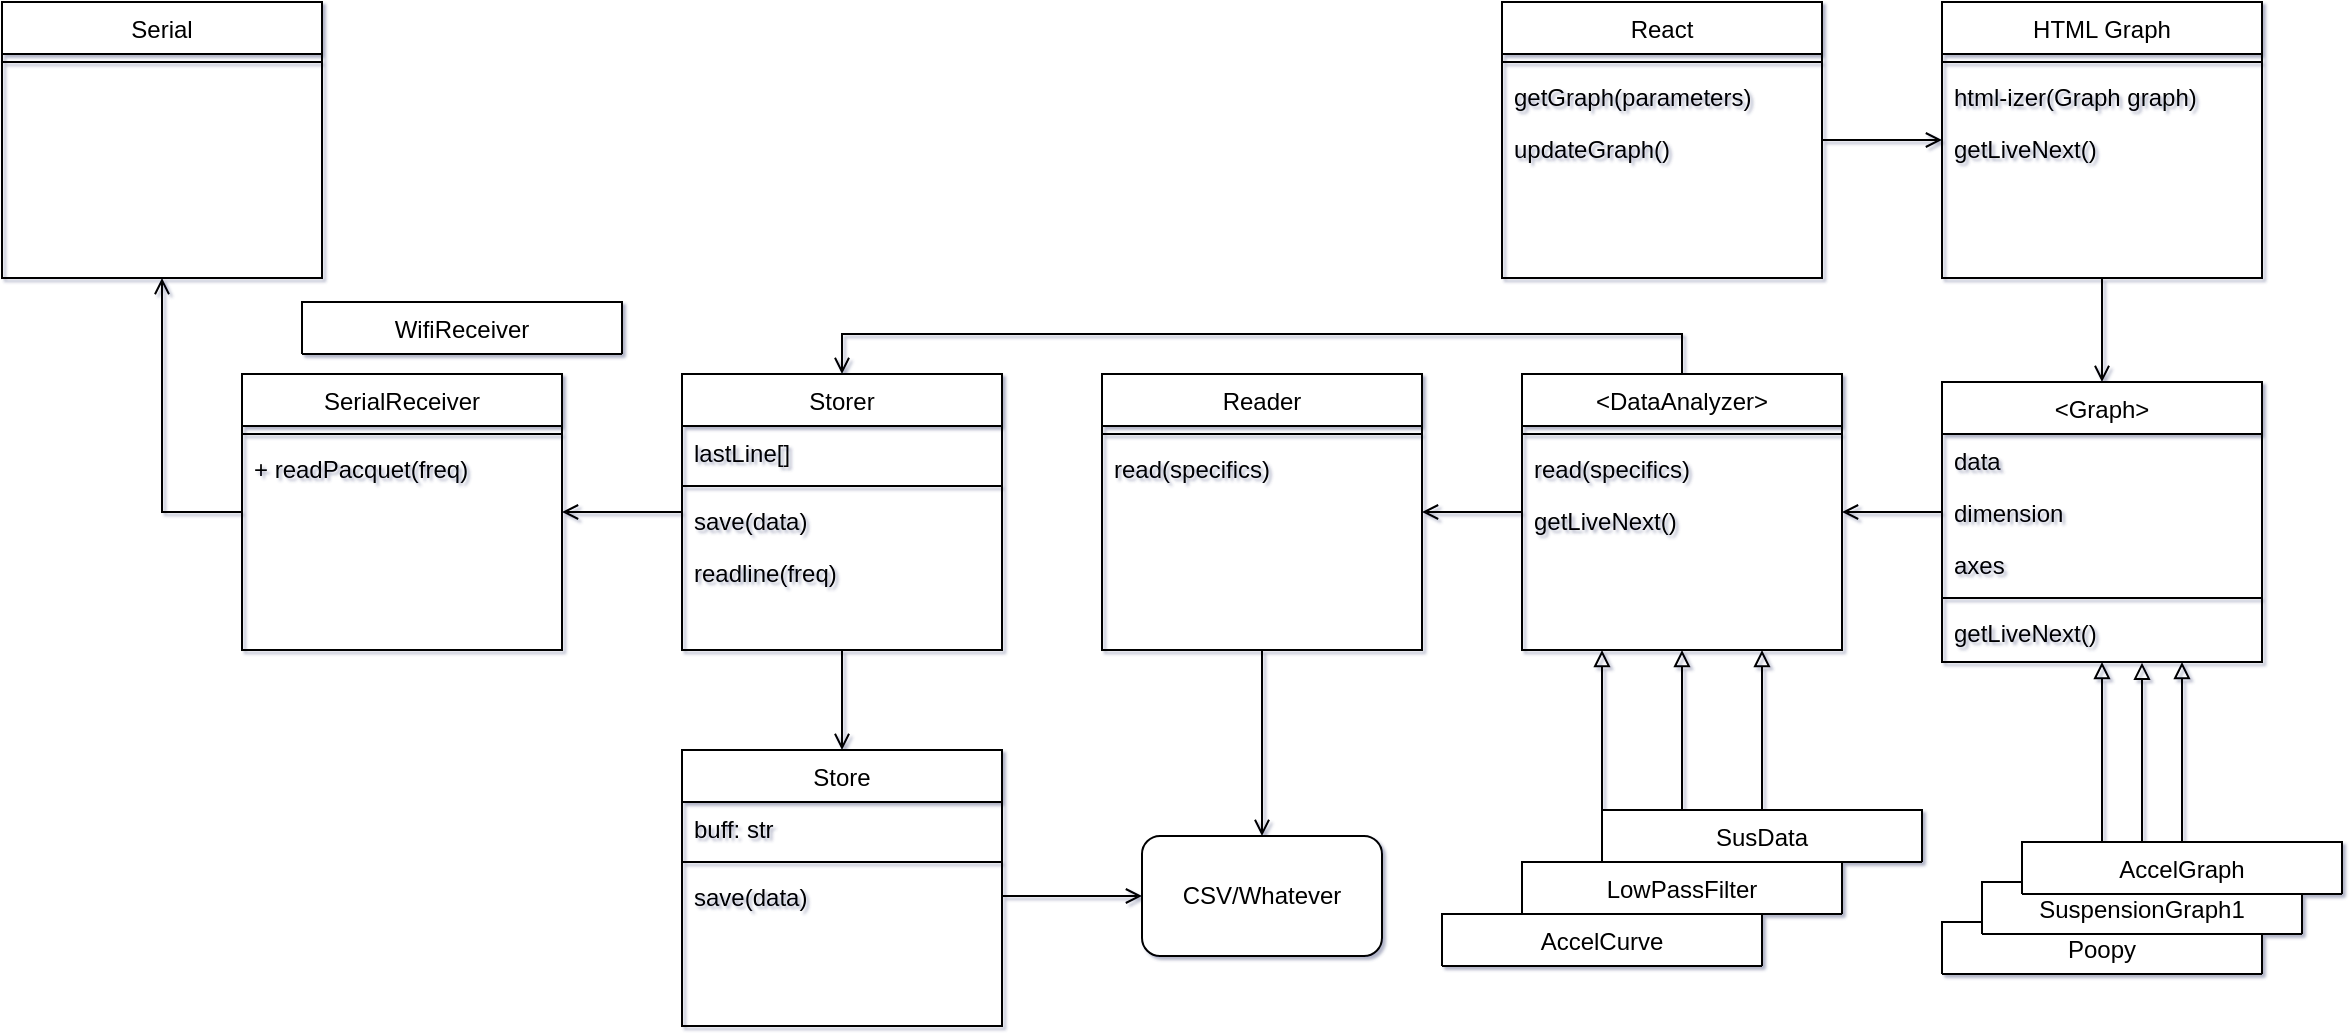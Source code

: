 <mxfile>
    <diagram id="C5RBs43oDa-KdzZeNtuy" name="Page-1">
        <mxGraphModel dx="1109" dy="820" grid="1" gridSize="10" guides="1" tooltips="1" connect="1" arrows="1" fold="1" page="1" pageScale="1" pageWidth="1169" pageHeight="827" background="none" math="0" shadow="1">
            <root>
                <mxCell id="WIyWlLk6GJQsqaUBKTNV-0"/>
                <mxCell id="WIyWlLk6GJQsqaUBKTNV-1" parent="WIyWlLk6GJQsqaUBKTNV-0"/>
                <mxCell id="zkfFHV4jXpPFQw0GAbJ--0" value="Serial" style="swimlane;fontStyle=0;align=center;verticalAlign=top;childLayout=stackLayout;horizontal=1;startSize=26;horizontalStack=0;resizeParent=1;resizeLast=0;collapsible=1;marginBottom=0;rounded=0;shadow=0;strokeWidth=1;" parent="WIyWlLk6GJQsqaUBKTNV-1" vertex="1">
                    <mxGeometry x="30" y="50" width="160" height="138" as="geometry">
                        <mxRectangle x="230" y="140" width="160" height="26" as="alternateBounds"/>
                    </mxGeometry>
                </mxCell>
                <mxCell id="zkfFHV4jXpPFQw0GAbJ--4" value="" style="line;html=1;strokeWidth=1;align=left;verticalAlign=middle;spacingTop=-1;spacingLeft=3;spacingRight=3;rotatable=0;labelPosition=right;points=[];portConstraint=eastwest;" parent="zkfFHV4jXpPFQw0GAbJ--0" vertex="1">
                    <mxGeometry y="26" width="160" height="8" as="geometry"/>
                </mxCell>
                <mxCell id="DU9ld-jW2FnQ6wdhDmQf-5" style="edgeStyle=orthogonalEdgeStyle;rounded=0;orthogonalLoop=1;jettySize=auto;html=1;exitX=0;exitY=0.5;exitDx=0;exitDy=0;entryX=0.5;entryY=1;entryDx=0;entryDy=0;endArrow=open;endFill=0;" parent="WIyWlLk6GJQsqaUBKTNV-1" source="DU9ld-jW2FnQ6wdhDmQf-3" target="zkfFHV4jXpPFQw0GAbJ--0" edge="1">
                    <mxGeometry relative="1" as="geometry"/>
                </mxCell>
                <mxCell id="DU9ld-jW2FnQ6wdhDmQf-3" value="SerialReceiver" style="swimlane;fontStyle=0;align=center;verticalAlign=top;childLayout=stackLayout;horizontal=1;startSize=26;horizontalStack=0;resizeParent=1;resizeLast=0;collapsible=1;marginBottom=0;rounded=0;shadow=0;strokeWidth=1;" parent="WIyWlLk6GJQsqaUBKTNV-1" vertex="1">
                    <mxGeometry x="150" y="236" width="160" height="138" as="geometry">
                        <mxRectangle x="230" y="140" width="160" height="26" as="alternateBounds"/>
                    </mxGeometry>
                </mxCell>
                <mxCell id="DU9ld-jW2FnQ6wdhDmQf-4" value="" style="line;html=1;strokeWidth=1;align=left;verticalAlign=middle;spacingTop=-1;spacingLeft=3;spacingRight=3;rotatable=0;labelPosition=right;points=[];portConstraint=eastwest;" parent="DU9ld-jW2FnQ6wdhDmQf-3" vertex="1">
                    <mxGeometry y="26" width="160" height="8" as="geometry"/>
                </mxCell>
                <mxCell id="DU9ld-jW2FnQ6wdhDmQf-7" value="+ readPacquet(freq)" style="text;align=left;verticalAlign=top;spacingLeft=4;spacingRight=4;overflow=hidden;rotatable=0;points=[[0,0.5],[1,0.5]];portConstraint=eastwest;" parent="DU9ld-jW2FnQ6wdhDmQf-3" vertex="1">
                    <mxGeometry y="34" width="160" height="26" as="geometry"/>
                </mxCell>
                <mxCell id="DU9ld-jW2FnQ6wdhDmQf-11" style="edgeStyle=orthogonalEdgeStyle;rounded=0;orthogonalLoop=1;jettySize=auto;html=1;exitX=0;exitY=0.5;exitDx=0;exitDy=0;entryX=1;entryY=0.5;entryDx=0;entryDy=0;endArrow=open;endFill=0;" parent="WIyWlLk6GJQsqaUBKTNV-1" source="DU9ld-jW2FnQ6wdhDmQf-8" target="DU9ld-jW2FnQ6wdhDmQf-3" edge="1">
                    <mxGeometry relative="1" as="geometry"/>
                </mxCell>
                <mxCell id="DU9ld-jW2FnQ6wdhDmQf-17" style="edgeStyle=orthogonalEdgeStyle;rounded=0;orthogonalLoop=1;jettySize=auto;html=1;exitX=0.5;exitY=1;exitDx=0;exitDy=0;entryX=0.5;entryY=0;entryDx=0;entryDy=0;endArrow=open;endFill=0;" parent="WIyWlLk6GJQsqaUBKTNV-1" source="DU9ld-jW2FnQ6wdhDmQf-8" target="DU9ld-jW2FnQ6wdhDmQf-12" edge="1">
                    <mxGeometry relative="1" as="geometry"/>
                </mxCell>
                <mxCell id="DU9ld-jW2FnQ6wdhDmQf-8" value="Storer" style="swimlane;fontStyle=0;align=center;verticalAlign=top;childLayout=stackLayout;horizontal=1;startSize=26;horizontalStack=0;resizeParent=1;resizeLast=0;collapsible=1;marginBottom=0;rounded=0;shadow=0;strokeWidth=1;" parent="WIyWlLk6GJQsqaUBKTNV-1" vertex="1">
                    <mxGeometry x="370" y="236" width="160" height="138" as="geometry">
                        <mxRectangle x="230" y="140" width="160" height="26" as="alternateBounds"/>
                    </mxGeometry>
                </mxCell>
                <mxCell id="DU9ld-jW2FnQ6wdhDmQf-10" value="lastLine[]" style="text;align=left;verticalAlign=top;spacingLeft=4;spacingRight=4;overflow=hidden;rotatable=0;points=[[0,0.5],[1,0.5]];portConstraint=eastwest;" parent="DU9ld-jW2FnQ6wdhDmQf-8" vertex="1">
                    <mxGeometry y="26" width="160" height="26" as="geometry"/>
                </mxCell>
                <mxCell id="DU9ld-jW2FnQ6wdhDmQf-9" value="" style="line;html=1;strokeWidth=1;align=left;verticalAlign=middle;spacingTop=-1;spacingLeft=3;spacingRight=3;rotatable=0;labelPosition=right;points=[];portConstraint=eastwest;" parent="DU9ld-jW2FnQ6wdhDmQf-8" vertex="1">
                    <mxGeometry y="52" width="160" height="8" as="geometry"/>
                </mxCell>
                <mxCell id="DU9ld-jW2FnQ6wdhDmQf-14" value="save(data)" style="text;align=left;verticalAlign=top;spacingLeft=4;spacingRight=4;overflow=hidden;rotatable=0;points=[[0,0.5],[1,0.5]];portConstraint=eastwest;" parent="DU9ld-jW2FnQ6wdhDmQf-8" vertex="1">
                    <mxGeometry y="60" width="160" height="26" as="geometry"/>
                </mxCell>
                <mxCell id="DU9ld-jW2FnQ6wdhDmQf-18" value="readline(freq)" style="text;align=left;verticalAlign=top;spacingLeft=4;spacingRight=4;overflow=hidden;rotatable=0;points=[[0,0.5],[1,0.5]];portConstraint=eastwest;" parent="DU9ld-jW2FnQ6wdhDmQf-8" vertex="1">
                    <mxGeometry y="86" width="160" height="26" as="geometry"/>
                </mxCell>
                <mxCell id="DU9ld-jW2FnQ6wdhDmQf-12" value="Store" style="swimlane;fontStyle=0;align=center;verticalAlign=top;childLayout=stackLayout;horizontal=1;startSize=26;horizontalStack=0;resizeParent=1;resizeLast=0;collapsible=1;marginBottom=0;rounded=0;shadow=0;strokeWidth=1;" parent="WIyWlLk6GJQsqaUBKTNV-1" vertex="1">
                    <mxGeometry x="370" y="424" width="160" height="138" as="geometry">
                        <mxRectangle x="230" y="140" width="160" height="26" as="alternateBounds"/>
                    </mxGeometry>
                </mxCell>
                <mxCell id="DU9ld-jW2FnQ6wdhDmQf-15" value="buff: str" style="text;align=left;verticalAlign=top;spacingLeft=4;spacingRight=4;overflow=hidden;rotatable=0;points=[[0,0.5],[1,0.5]];portConstraint=eastwest;" parent="DU9ld-jW2FnQ6wdhDmQf-12" vertex="1">
                    <mxGeometry y="26" width="160" height="26" as="geometry"/>
                </mxCell>
                <mxCell id="DU9ld-jW2FnQ6wdhDmQf-13" value="" style="line;html=1;strokeWidth=1;align=left;verticalAlign=middle;spacingTop=-1;spacingLeft=3;spacingRight=3;rotatable=0;labelPosition=right;points=[];portConstraint=eastwest;" parent="DU9ld-jW2FnQ6wdhDmQf-12" vertex="1">
                    <mxGeometry y="52" width="160" height="8" as="geometry"/>
                </mxCell>
                <mxCell id="DU9ld-jW2FnQ6wdhDmQf-16" value="save(data)" style="text;align=left;verticalAlign=top;spacingLeft=4;spacingRight=4;overflow=hidden;rotatable=0;points=[[0,0.5],[1,0.5]];portConstraint=eastwest;" parent="DU9ld-jW2FnQ6wdhDmQf-12" vertex="1">
                    <mxGeometry y="60" width="160" height="26" as="geometry"/>
                </mxCell>
                <mxCell id="DU9ld-jW2FnQ6wdhDmQf-19" value="CSV/Whatever" style="rounded=1;whiteSpace=wrap;html=1;" parent="WIyWlLk6GJQsqaUBKTNV-1" vertex="1">
                    <mxGeometry x="600" y="467" width="120" height="60" as="geometry"/>
                </mxCell>
                <mxCell id="yQUXTbxbRLl8RpDcg6P7-35" style="edgeStyle=orthogonalEdgeStyle;rounded=0;orthogonalLoop=1;jettySize=auto;html=1;exitX=0.5;exitY=1;exitDx=0;exitDy=0;entryX=0.5;entryY=0;entryDx=0;entryDy=0;startArrow=none;startFill=0;endArrow=open;endFill=0;" parent="WIyWlLk6GJQsqaUBKTNV-1" source="DU9ld-jW2FnQ6wdhDmQf-21" target="DU9ld-jW2FnQ6wdhDmQf-19" edge="1">
                    <mxGeometry relative="1" as="geometry"/>
                </mxCell>
                <mxCell id="DU9ld-jW2FnQ6wdhDmQf-21" value="Reader" style="swimlane;fontStyle=0;align=center;verticalAlign=top;childLayout=stackLayout;horizontal=1;startSize=26;horizontalStack=0;resizeParent=1;resizeLast=0;collapsible=1;marginBottom=0;rounded=0;shadow=0;strokeWidth=1;" parent="WIyWlLk6GJQsqaUBKTNV-1" vertex="1">
                    <mxGeometry x="580" y="236" width="160" height="138" as="geometry">
                        <mxRectangle x="230" y="140" width="160" height="26" as="alternateBounds"/>
                    </mxGeometry>
                </mxCell>
                <mxCell id="DU9ld-jW2FnQ6wdhDmQf-23" value="" style="line;html=1;strokeWidth=1;align=left;verticalAlign=middle;spacingTop=-1;spacingLeft=3;spacingRight=3;rotatable=0;labelPosition=right;points=[];portConstraint=eastwest;" parent="DU9ld-jW2FnQ6wdhDmQf-21" vertex="1">
                    <mxGeometry y="26" width="160" height="8" as="geometry"/>
                </mxCell>
                <mxCell id="DU9ld-jW2FnQ6wdhDmQf-24" value="read(specifics)" style="text;align=left;verticalAlign=top;spacingLeft=4;spacingRight=4;overflow=hidden;rotatable=0;points=[[0,0.5],[1,0.5]];portConstraint=eastwest;" parent="DU9ld-jW2FnQ6wdhDmQf-21" vertex="1">
                    <mxGeometry y="34" width="160" height="26" as="geometry"/>
                </mxCell>
                <mxCell id="DU9ld-jW2FnQ6wdhDmQf-32" style="edgeStyle=orthogonalEdgeStyle;rounded=0;orthogonalLoop=1;jettySize=auto;html=1;entryX=0;entryY=0.5;entryDx=0;entryDy=0;endArrow=open;endFill=0;" parent="WIyWlLk6GJQsqaUBKTNV-1" source="DU9ld-jW2FnQ6wdhDmQf-26" target="DU9ld-jW2FnQ6wdhDmQf-30" edge="1">
                    <mxGeometry relative="1" as="geometry"/>
                </mxCell>
                <mxCell id="DU9ld-jW2FnQ6wdhDmQf-26" value="React" style="swimlane;fontStyle=0;align=center;verticalAlign=top;childLayout=stackLayout;horizontal=1;startSize=26;horizontalStack=0;resizeParent=1;resizeLast=0;collapsible=1;marginBottom=0;rounded=0;shadow=0;strokeWidth=1;" parent="WIyWlLk6GJQsqaUBKTNV-1" vertex="1">
                    <mxGeometry x="780" y="50" width="160" height="138" as="geometry">
                        <mxRectangle x="230" y="140" width="160" height="26" as="alternateBounds"/>
                    </mxGeometry>
                </mxCell>
                <mxCell id="DU9ld-jW2FnQ6wdhDmQf-27" value="" style="line;html=1;strokeWidth=1;align=left;verticalAlign=middle;spacingTop=-1;spacingLeft=3;spacingRight=3;rotatable=0;labelPosition=right;points=[];portConstraint=eastwest;" parent="DU9ld-jW2FnQ6wdhDmQf-26" vertex="1">
                    <mxGeometry y="26" width="160" height="8" as="geometry"/>
                </mxCell>
                <mxCell id="DU9ld-jW2FnQ6wdhDmQf-43" value="getGraph(parameters)" style="text;align=left;verticalAlign=top;spacingLeft=4;spacingRight=4;overflow=hidden;rotatable=0;points=[[0,0.5],[1,0.5]];portConstraint=eastwest;" parent="DU9ld-jW2FnQ6wdhDmQf-26" vertex="1">
                    <mxGeometry y="34" width="160" height="26" as="geometry"/>
                </mxCell>
                <mxCell id="DU9ld-jW2FnQ6wdhDmQf-61" value="updateGraph()" style="text;align=left;verticalAlign=top;spacingLeft=4;spacingRight=4;overflow=hidden;rotatable=0;points=[[0,0.5],[1,0.5]];portConstraint=eastwest;" parent="DU9ld-jW2FnQ6wdhDmQf-26" vertex="1">
                    <mxGeometry y="60" width="160" height="26" as="geometry"/>
                </mxCell>
                <mxCell id="DU9ld-jW2FnQ6wdhDmQf-36" style="edgeStyle=orthogonalEdgeStyle;rounded=0;orthogonalLoop=1;jettySize=auto;html=1;exitX=0.5;exitY=1;exitDx=0;exitDy=0;entryX=0.5;entryY=0;entryDx=0;entryDy=0;endArrow=open;endFill=0;" parent="WIyWlLk6GJQsqaUBKTNV-1" source="DU9ld-jW2FnQ6wdhDmQf-30" target="DU9ld-jW2FnQ6wdhDmQf-34" edge="1">
                    <mxGeometry relative="1" as="geometry"/>
                </mxCell>
                <mxCell id="DU9ld-jW2FnQ6wdhDmQf-30" value="HTML Graph" style="swimlane;fontStyle=0;align=center;verticalAlign=top;childLayout=stackLayout;horizontal=1;startSize=26;horizontalStack=0;resizeParent=1;resizeLast=0;collapsible=1;marginBottom=0;rounded=0;shadow=0;strokeWidth=1;" parent="WIyWlLk6GJQsqaUBKTNV-1" vertex="1">
                    <mxGeometry x="1000" y="50" width="160" height="138" as="geometry">
                        <mxRectangle x="230" y="140" width="160" height="26" as="alternateBounds"/>
                    </mxGeometry>
                </mxCell>
                <mxCell id="DU9ld-jW2FnQ6wdhDmQf-31" value="" style="line;html=1;strokeWidth=1;align=left;verticalAlign=middle;spacingTop=-1;spacingLeft=3;spacingRight=3;rotatable=0;labelPosition=right;points=[];portConstraint=eastwest;" parent="DU9ld-jW2FnQ6wdhDmQf-30" vertex="1">
                    <mxGeometry y="26" width="160" height="8" as="geometry"/>
                </mxCell>
                <mxCell id="DU9ld-jW2FnQ6wdhDmQf-33" value="html-izer(Graph graph)" style="text;align=left;verticalAlign=top;spacingLeft=4;spacingRight=4;overflow=hidden;rotatable=0;points=[[0,0.5],[1,0.5]];portConstraint=eastwest;" parent="DU9ld-jW2FnQ6wdhDmQf-30" vertex="1">
                    <mxGeometry y="34" width="160" height="26" as="geometry"/>
                </mxCell>
                <mxCell id="DU9ld-jW2FnQ6wdhDmQf-62" value="getLiveNext()" style="text;align=left;verticalAlign=top;spacingLeft=4;spacingRight=4;overflow=hidden;rotatable=0;points=[[0,0.5],[1,0.5]];portConstraint=eastwest;" parent="DU9ld-jW2FnQ6wdhDmQf-30" vertex="1">
                    <mxGeometry y="60" width="160" height="26" as="geometry"/>
                </mxCell>
                <mxCell id="DU9ld-jW2FnQ6wdhDmQf-34" value="&lt;Graph&gt;" style="swimlane;fontStyle=0;align=center;verticalAlign=top;childLayout=stackLayout;horizontal=1;startSize=26;horizontalStack=0;resizeParent=1;resizeLast=0;collapsible=1;marginBottom=0;rounded=0;shadow=0;strokeWidth=1;" parent="WIyWlLk6GJQsqaUBKTNV-1" vertex="1">
                    <mxGeometry x="1000" y="240" width="160" height="140" as="geometry">
                        <mxRectangle x="230" y="140" width="160" height="26" as="alternateBounds"/>
                    </mxGeometry>
                </mxCell>
                <mxCell id="DU9ld-jW2FnQ6wdhDmQf-37" value="data" style="text;align=left;verticalAlign=top;spacingLeft=4;spacingRight=4;overflow=hidden;rotatable=0;points=[[0,0.5],[1,0.5]];portConstraint=eastwest;" parent="DU9ld-jW2FnQ6wdhDmQf-34" vertex="1">
                    <mxGeometry y="26" width="160" height="26" as="geometry"/>
                </mxCell>
                <mxCell id="DU9ld-jW2FnQ6wdhDmQf-38" value="dimension" style="text;align=left;verticalAlign=top;spacingLeft=4;spacingRight=4;overflow=hidden;rotatable=0;points=[[0,0.5],[1,0.5]];portConstraint=eastwest;" parent="DU9ld-jW2FnQ6wdhDmQf-34" vertex="1">
                    <mxGeometry y="52" width="160" height="26" as="geometry"/>
                </mxCell>
                <mxCell id="DU9ld-jW2FnQ6wdhDmQf-39" value="axes" style="text;align=left;verticalAlign=top;spacingLeft=4;spacingRight=4;overflow=hidden;rotatable=0;points=[[0,0.5],[1,0.5]];portConstraint=eastwest;" parent="DU9ld-jW2FnQ6wdhDmQf-34" vertex="1">
                    <mxGeometry y="78" width="160" height="26" as="geometry"/>
                </mxCell>
                <mxCell id="DU9ld-jW2FnQ6wdhDmQf-35" value="" style="line;html=1;strokeWidth=1;align=left;verticalAlign=middle;spacingTop=-1;spacingLeft=3;spacingRight=3;rotatable=0;labelPosition=right;points=[];portConstraint=eastwest;" parent="DU9ld-jW2FnQ6wdhDmQf-34" vertex="1">
                    <mxGeometry y="104" width="160" height="8" as="geometry"/>
                </mxCell>
                <mxCell id="DU9ld-jW2FnQ6wdhDmQf-63" value="getLiveNext()" style="text;align=left;verticalAlign=top;spacingLeft=4;spacingRight=4;overflow=hidden;rotatable=0;points=[[0,0.5],[1,0.5]];portConstraint=eastwest;" parent="DU9ld-jW2FnQ6wdhDmQf-34" vertex="1">
                    <mxGeometry y="112" width="160" height="26" as="geometry"/>
                </mxCell>
                <mxCell id="DU9ld-jW2FnQ6wdhDmQf-52" style="edgeStyle=orthogonalEdgeStyle;rounded=0;orthogonalLoop=1;jettySize=auto;html=1;entryX=0.5;entryY=1;entryDx=0;entryDy=0;endArrow=block;endFill=0;" parent="WIyWlLk6GJQsqaUBKTNV-1" source="DU9ld-jW2FnQ6wdhDmQf-44" target="DU9ld-jW2FnQ6wdhDmQf-34" edge="1">
                    <mxGeometry relative="1" as="geometry"/>
                </mxCell>
                <mxCell id="DU9ld-jW2FnQ6wdhDmQf-44" value="Poopy" style="swimlane;fontStyle=0;align=center;verticalAlign=top;childLayout=stackLayout;horizontal=1;startSize=26;horizontalStack=0;resizeParent=1;resizeLast=0;collapsible=1;marginBottom=0;rounded=0;shadow=0;strokeWidth=1;" parent="WIyWlLk6GJQsqaUBKTNV-1" vertex="1" collapsed="1">
                    <mxGeometry x="1000" y="510" width="160" height="26" as="geometry">
                        <mxRectangle x="840" y="510" width="160" height="130" as="alternateBounds"/>
                    </mxGeometry>
                </mxCell>
                <mxCell id="DU9ld-jW2FnQ6wdhDmQf-45" value="" style="line;html=1;strokeWidth=1;align=left;verticalAlign=middle;spacingTop=-1;spacingLeft=3;spacingRight=3;rotatable=0;labelPosition=right;points=[];portConstraint=eastwest;" parent="DU9ld-jW2FnQ6wdhDmQf-44" vertex="1">
                    <mxGeometry y="26" width="160" height="8" as="geometry"/>
                </mxCell>
                <mxCell id="DU9ld-jW2FnQ6wdhDmQf-53" style="edgeStyle=orthogonalEdgeStyle;rounded=0;orthogonalLoop=1;jettySize=auto;html=1;endArrow=block;endFill=0;entryX=0.625;entryY=1.09;entryDx=0;entryDy=0;entryPerimeter=0;" parent="WIyWlLk6GJQsqaUBKTNV-1" source="DU9ld-jW2FnQ6wdhDmQf-47" target="DU9ld-jW2FnQ6wdhDmQf-63" edge="1">
                    <mxGeometry relative="1" as="geometry">
                        <mxPoint x="1100" y="390" as="targetPoint"/>
                        <Array as="points">
                            <mxPoint x="1100" y="410"/>
                            <mxPoint x="1100" y="410"/>
                        </Array>
                    </mxGeometry>
                </mxCell>
                <mxCell id="DU9ld-jW2FnQ6wdhDmQf-47" value="SuspensionGraph1" style="swimlane;fontStyle=0;align=center;verticalAlign=top;childLayout=stackLayout;horizontal=1;startSize=26;horizontalStack=0;resizeParent=1;resizeLast=0;collapsible=1;marginBottom=0;rounded=0;shadow=0;strokeWidth=1;" parent="WIyWlLk6GJQsqaUBKTNV-1" vertex="1" collapsed="1">
                    <mxGeometry x="1020" y="490" width="160" height="26" as="geometry">
                        <mxRectangle x="860" y="490" width="160" height="138" as="alternateBounds"/>
                    </mxGeometry>
                </mxCell>
                <mxCell id="DU9ld-jW2FnQ6wdhDmQf-48" value="" style="line;html=1;strokeWidth=1;align=left;verticalAlign=middle;spacingTop=-1;spacingLeft=3;spacingRight=3;rotatable=0;labelPosition=right;points=[];portConstraint=eastwest;" parent="DU9ld-jW2FnQ6wdhDmQf-47" vertex="1">
                    <mxGeometry y="26" width="160" height="8" as="geometry"/>
                </mxCell>
                <mxCell id="DU9ld-jW2FnQ6wdhDmQf-54" style="edgeStyle=orthogonalEdgeStyle;rounded=0;orthogonalLoop=1;jettySize=auto;html=1;entryX=0.75;entryY=1;entryDx=0;entryDy=0;endArrow=block;endFill=0;" parent="WIyWlLk6GJQsqaUBKTNV-1" source="DU9ld-jW2FnQ6wdhDmQf-50" target="DU9ld-jW2FnQ6wdhDmQf-34" edge="1">
                    <mxGeometry relative="1" as="geometry"/>
                </mxCell>
                <mxCell id="DU9ld-jW2FnQ6wdhDmQf-50" value="AccelGraph" style="swimlane;fontStyle=0;align=center;verticalAlign=top;childLayout=stackLayout;horizontal=1;startSize=26;horizontalStack=0;resizeParent=1;resizeLast=0;collapsible=1;marginBottom=0;rounded=0;shadow=0;strokeWidth=1;" parent="WIyWlLk6GJQsqaUBKTNV-1" vertex="1" collapsed="1">
                    <mxGeometry x="1040" y="470" width="160" height="26" as="geometry">
                        <mxRectangle x="880" y="470" width="160" height="138" as="alternateBounds"/>
                    </mxGeometry>
                </mxCell>
                <mxCell id="DU9ld-jW2FnQ6wdhDmQf-51" value="" style="line;html=1;strokeWidth=1;align=left;verticalAlign=middle;spacingTop=-1;spacingLeft=3;spacingRight=3;rotatable=0;labelPosition=right;points=[];portConstraint=eastwest;" parent="DU9ld-jW2FnQ6wdhDmQf-50" vertex="1">
                    <mxGeometry y="26" width="160" height="8" as="geometry"/>
                </mxCell>
                <mxCell id="DU9ld-jW2FnQ6wdhDmQf-64" value="WifiReceiver" style="swimlane;fontStyle=0;align=center;verticalAlign=top;childLayout=stackLayout;horizontal=1;startSize=26;horizontalStack=0;resizeParent=1;resizeLast=0;collapsible=1;marginBottom=0;rounded=0;shadow=0;strokeWidth=1;" parent="WIyWlLk6GJQsqaUBKTNV-1" vertex="1" collapsed="1">
                    <mxGeometry x="180" y="200" width="160" height="26" as="geometry">
                        <mxRectangle x="170" y="200" width="160" height="138" as="alternateBounds"/>
                    </mxGeometry>
                </mxCell>
                <mxCell id="DU9ld-jW2FnQ6wdhDmQf-65" value="" style="line;html=1;strokeWidth=1;align=left;verticalAlign=middle;spacingTop=-1;spacingLeft=3;spacingRight=3;rotatable=0;labelPosition=right;points=[];portConstraint=eastwest;" parent="DU9ld-jW2FnQ6wdhDmQf-64" vertex="1">
                    <mxGeometry y="26" width="160" height="8" as="geometry"/>
                </mxCell>
                <mxCell id="DU9ld-jW2FnQ6wdhDmQf-66" value="+ receivePacket()" style="text;align=left;verticalAlign=top;spacingLeft=4;spacingRight=4;overflow=hidden;rotatable=0;points=[[0,0.5],[1,0.5]];portConstraint=eastwest;" parent="DU9ld-jW2FnQ6wdhDmQf-64" vertex="1">
                    <mxGeometry y="34" width="160" height="26" as="geometry"/>
                </mxCell>
                <mxCell id="yQUXTbxbRLl8RpDcg6P7-37" style="edgeStyle=orthogonalEdgeStyle;rounded=0;orthogonalLoop=1;jettySize=auto;html=1;exitX=0;exitY=0.5;exitDx=0;exitDy=0;entryX=1;entryY=0.5;entryDx=0;entryDy=0;startArrow=none;startFill=0;endArrow=open;endFill=0;" parent="WIyWlLk6GJQsqaUBKTNV-1" source="yQUXTbxbRLl8RpDcg6P7-0" target="DU9ld-jW2FnQ6wdhDmQf-21" edge="1">
                    <mxGeometry relative="1" as="geometry"/>
                </mxCell>
                <mxCell id="yQUXTbxbRLl8RpDcg6P7-45" style="edgeStyle=orthogonalEdgeStyle;rounded=0;orthogonalLoop=1;jettySize=auto;html=1;exitX=0.5;exitY=0;exitDx=0;exitDy=0;entryX=0.5;entryY=0;entryDx=0;entryDy=0;startArrow=none;startFill=0;endArrow=open;endFill=0;" parent="WIyWlLk6GJQsqaUBKTNV-1" source="yQUXTbxbRLl8RpDcg6P7-0" target="DU9ld-jW2FnQ6wdhDmQf-8" edge="1">
                    <mxGeometry relative="1" as="geometry"/>
                </mxCell>
                <mxCell id="yQUXTbxbRLl8RpDcg6P7-0" value="&lt;DataAnalyzer&gt;" style="swimlane;fontStyle=0;align=center;verticalAlign=top;childLayout=stackLayout;horizontal=1;startSize=26;horizontalStack=0;resizeParent=1;resizeLast=0;collapsible=1;marginBottom=0;rounded=0;shadow=0;strokeWidth=1;" parent="WIyWlLk6GJQsqaUBKTNV-1" vertex="1">
                    <mxGeometry x="790" y="236" width="160" height="138" as="geometry">
                        <mxRectangle x="230" y="140" width="160" height="26" as="alternateBounds"/>
                    </mxGeometry>
                </mxCell>
                <mxCell id="yQUXTbxbRLl8RpDcg6P7-1" value="" style="line;html=1;strokeWidth=1;align=left;verticalAlign=middle;spacingTop=-1;spacingLeft=3;spacingRight=3;rotatable=0;labelPosition=right;points=[];portConstraint=eastwest;" parent="yQUXTbxbRLl8RpDcg6P7-0" vertex="1">
                    <mxGeometry y="26" width="160" height="8" as="geometry"/>
                </mxCell>
                <mxCell id="yQUXTbxbRLl8RpDcg6P7-43" value="read(specifics)" style="text;align=left;verticalAlign=top;spacingLeft=4;spacingRight=4;overflow=hidden;rotatable=0;points=[[0,0.5],[1,0.5]];portConstraint=eastwest;" parent="yQUXTbxbRLl8RpDcg6P7-0" vertex="1">
                    <mxGeometry y="34" width="160" height="26" as="geometry"/>
                </mxCell>
                <mxCell id="yQUXTbxbRLl8RpDcg6P7-44" value="getLiveNext()" style="text;align=left;verticalAlign=top;spacingLeft=4;spacingRight=4;overflow=hidden;rotatable=0;points=[[0,0.5],[1,0.5]];portConstraint=eastwest;" parent="yQUXTbxbRLl8RpDcg6P7-0" vertex="1">
                    <mxGeometry y="60" width="160" height="26" as="geometry"/>
                </mxCell>
                <mxCell id="yQUXTbxbRLl8RpDcg6P7-19" style="edgeStyle=orthogonalEdgeStyle;rounded=0;orthogonalLoop=1;jettySize=auto;html=1;exitX=0.5;exitY=0;exitDx=0;exitDy=0;startArrow=none;startFill=0;endArrow=block;endFill=0;entryX=0.5;entryY=1;entryDx=0;entryDy=0;" parent="WIyWlLk6GJQsqaUBKTNV-1" source="yQUXTbxbRLl8RpDcg6P7-20" target="yQUXTbxbRLl8RpDcg6P7-0" edge="1">
                    <mxGeometry relative="1" as="geometry">
                        <mxPoint x="720.176" y="380" as="targetPoint"/>
                    </mxGeometry>
                </mxCell>
                <mxCell id="yQUXTbxbRLl8RpDcg6P7-30" style="edgeStyle=orthogonalEdgeStyle;rounded=0;orthogonalLoop=1;jettySize=auto;html=1;entryX=0.25;entryY=1;entryDx=0;entryDy=0;startArrow=none;startFill=0;endArrow=block;endFill=0;" parent="WIyWlLk6GJQsqaUBKTNV-1" source="yQUXTbxbRLl8RpDcg6P7-16" target="yQUXTbxbRLl8RpDcg6P7-0" edge="1">
                    <mxGeometry relative="1" as="geometry"/>
                </mxCell>
                <mxCell id="yQUXTbxbRLl8RpDcg6P7-16" value="AccelCurve" style="swimlane;fontStyle=0;align=center;verticalAlign=top;childLayout=stackLayout;horizontal=1;startSize=26;horizontalStack=0;resizeParent=1;resizeLast=0;collapsible=1;marginBottom=0;rounded=0;shadow=0;strokeWidth=1;" parent="WIyWlLk6GJQsqaUBKTNV-1" vertex="1" collapsed="1">
                    <mxGeometry x="750" y="506" width="160" height="26" as="geometry">
                        <mxRectangle x="880" y="470" width="160" height="138" as="alternateBounds"/>
                    </mxGeometry>
                </mxCell>
                <mxCell id="yQUXTbxbRLl8RpDcg6P7-17" value="" style="line;html=1;strokeWidth=1;align=left;verticalAlign=middle;spacingTop=-1;spacingLeft=3;spacingRight=3;rotatable=0;labelPosition=right;points=[];portConstraint=eastwest;" parent="yQUXTbxbRLl8RpDcg6P7-16" vertex="1">
                    <mxGeometry y="26" width="160" height="8" as="geometry"/>
                </mxCell>
                <mxCell id="yQUXTbxbRLl8RpDcg6P7-26" style="edgeStyle=orthogonalEdgeStyle;rounded=0;orthogonalLoop=1;jettySize=auto;html=1;startArrow=none;startFill=0;endArrow=block;endFill=0;entryX=0.75;entryY=1;entryDx=0;entryDy=0;" parent="WIyWlLk6GJQsqaUBKTNV-1" source="yQUXTbxbRLl8RpDcg6P7-24" target="yQUXTbxbRLl8RpDcg6P7-0" edge="1">
                    <mxGeometry relative="1" as="geometry">
                        <mxPoint x="670" y="380" as="targetPoint"/>
                    </mxGeometry>
                </mxCell>
                <mxCell id="yQUXTbxbRLl8RpDcg6P7-24" value="SusData" style="swimlane;fontStyle=0;align=center;verticalAlign=top;childLayout=stackLayout;horizontal=1;startSize=26;horizontalStack=0;resizeParent=1;resizeLast=0;collapsible=1;marginBottom=0;rounded=0;shadow=0;strokeWidth=1;" parent="WIyWlLk6GJQsqaUBKTNV-1" vertex="1" collapsed="1">
                    <mxGeometry x="830" y="454" width="160" height="26" as="geometry">
                        <mxRectangle x="880" y="470" width="160" height="138" as="alternateBounds"/>
                    </mxGeometry>
                </mxCell>
                <mxCell id="yQUXTbxbRLl8RpDcg6P7-25" value="" style="line;html=1;strokeWidth=1;align=left;verticalAlign=middle;spacingTop=-1;spacingLeft=3;spacingRight=3;rotatable=0;labelPosition=right;points=[];portConstraint=eastwest;" parent="yQUXTbxbRLl8RpDcg6P7-24" vertex="1">
                    <mxGeometry y="26" width="160" height="8" as="geometry"/>
                </mxCell>
                <mxCell id="yQUXTbxbRLl8RpDcg6P7-20" value="LowPassFilter" style="swimlane;fontStyle=0;align=center;verticalAlign=top;childLayout=stackLayout;horizontal=1;startSize=26;horizontalStack=0;resizeParent=1;resizeLast=0;collapsible=1;marginBottom=0;rounded=0;shadow=0;strokeWidth=1;" parent="WIyWlLk6GJQsqaUBKTNV-1" vertex="1" collapsed="1">
                    <mxGeometry x="790" y="480" width="160" height="26" as="geometry">
                        <mxRectangle x="880" y="470" width="160" height="138" as="alternateBounds"/>
                    </mxGeometry>
                </mxCell>
                <mxCell id="yQUXTbxbRLl8RpDcg6P7-21" value="" style="line;html=1;strokeWidth=1;align=left;verticalAlign=middle;spacingTop=-1;spacingLeft=3;spacingRight=3;rotatable=0;labelPosition=right;points=[];portConstraint=eastwest;" parent="yQUXTbxbRLl8RpDcg6P7-20" vertex="1">
                    <mxGeometry y="26" width="160" height="8" as="geometry"/>
                </mxCell>
                <mxCell id="yQUXTbxbRLl8RpDcg6P7-34" style="edgeStyle=orthogonalEdgeStyle;rounded=0;orthogonalLoop=1;jettySize=auto;html=1;exitX=1;exitY=0.5;exitDx=0;exitDy=0;entryX=0;entryY=0.5;entryDx=0;entryDy=0;startArrow=none;startFill=0;endArrow=open;endFill=0;" parent="WIyWlLk6GJQsqaUBKTNV-1" source="DU9ld-jW2FnQ6wdhDmQf-16" target="DU9ld-jW2FnQ6wdhDmQf-19" edge="1">
                    <mxGeometry relative="1" as="geometry"/>
                </mxCell>
                <mxCell id="yQUXTbxbRLl8RpDcg6P7-36" style="edgeStyle=orthogonalEdgeStyle;rounded=0;orthogonalLoop=1;jettySize=auto;html=1;entryX=1;entryY=0.5;entryDx=0;entryDy=0;startArrow=none;startFill=0;endArrow=open;endFill=0;" parent="WIyWlLk6GJQsqaUBKTNV-1" source="DU9ld-jW2FnQ6wdhDmQf-38" target="yQUXTbxbRLl8RpDcg6P7-0" edge="1">
                    <mxGeometry relative="1" as="geometry"/>
                </mxCell>
            </root>
        </mxGraphModel>
    </diagram>
</mxfile>